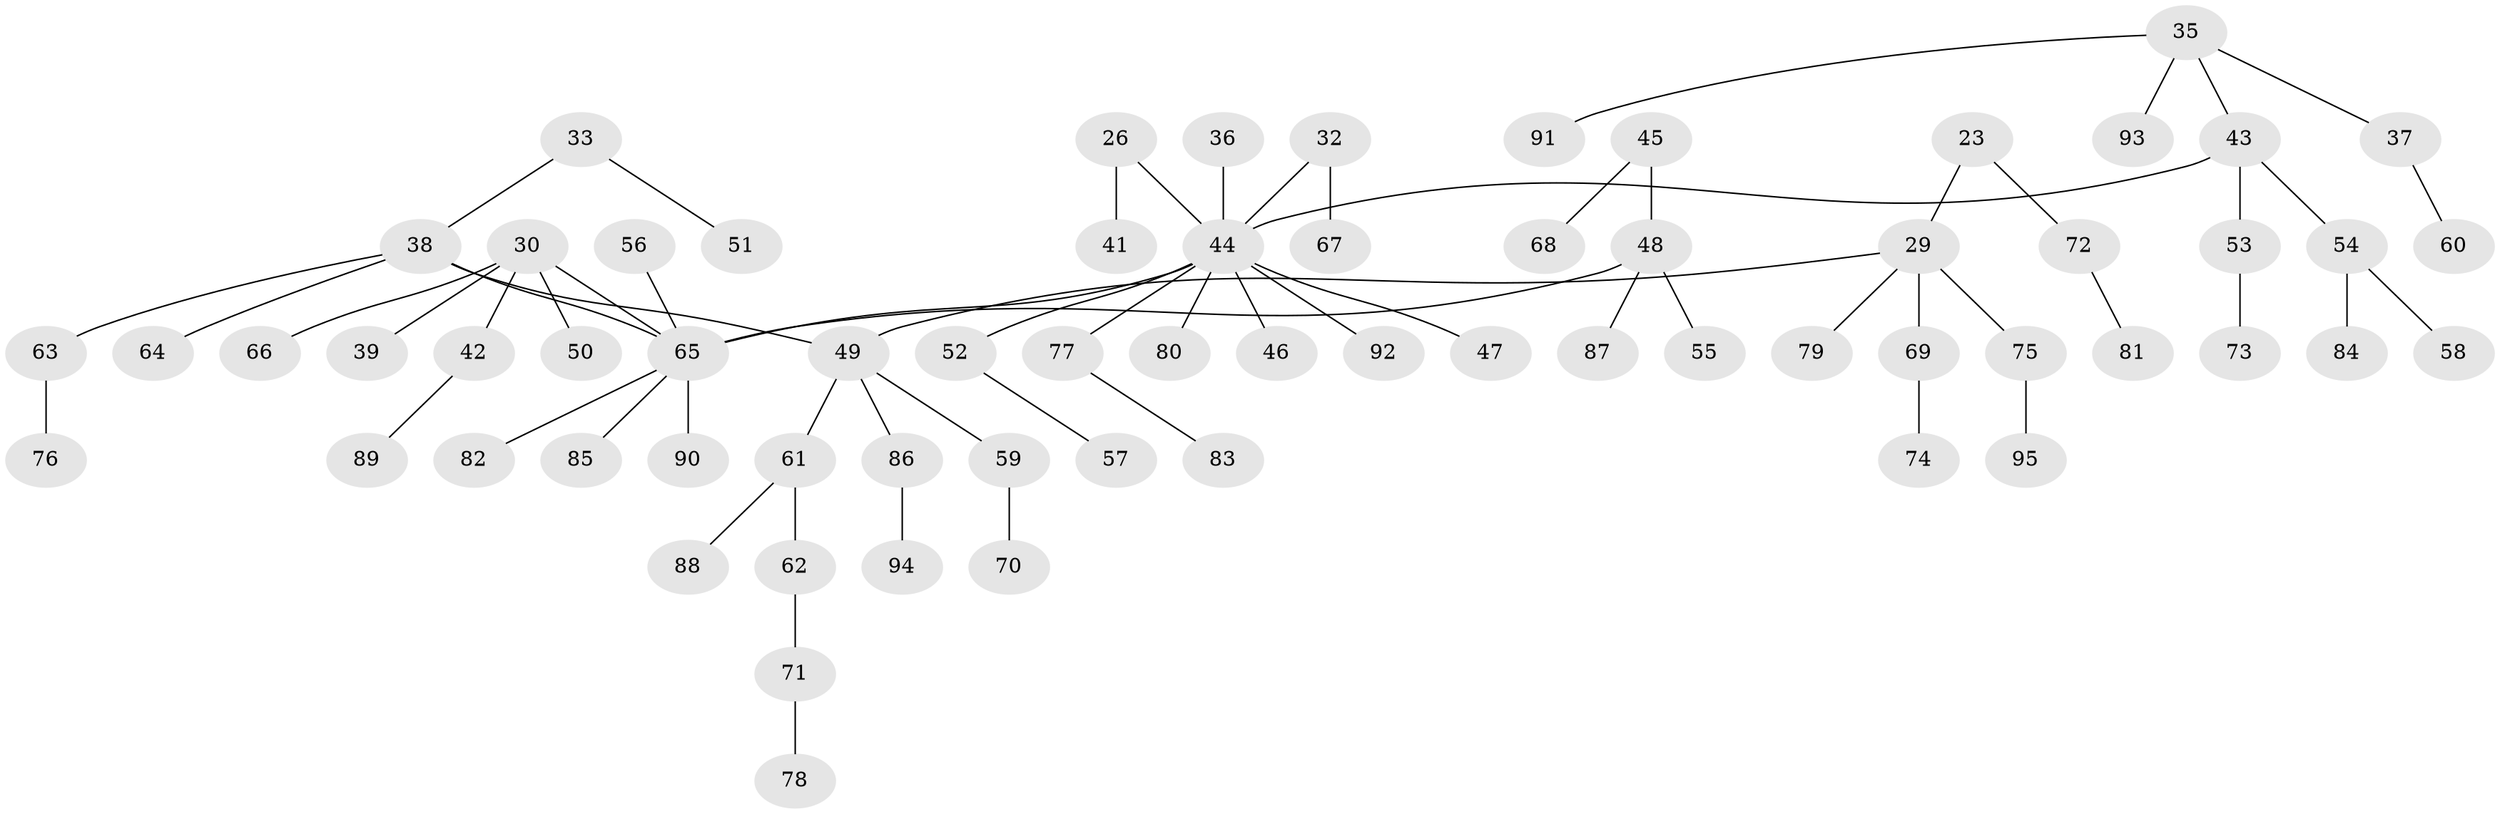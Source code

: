 // original degree distribution, {3: 0.1368421052631579, 4: 0.07368421052631578, 7: 0.010526315789473684, 5: 0.021052631578947368, 8: 0.010526315789473684, 1: 0.4842105263157895, 2: 0.2631578947368421}
// Generated by graph-tools (version 1.1) at 2025/55/03/04/25 21:55:45]
// undirected, 66 vertices, 65 edges
graph export_dot {
graph [start="1"]
  node [color=gray90,style=filled];
  23;
  26;
  29 [super="+20"];
  30 [super="+28"];
  32;
  33;
  35;
  36;
  37;
  38 [super="+3+25"];
  39;
  41;
  42;
  43 [super="+31"];
  44 [super="+13+17+16+19"];
  45;
  46;
  47;
  48 [super="+27"];
  49 [super="+15+22"];
  50;
  51;
  52;
  53;
  54;
  55;
  56;
  57;
  58;
  59;
  60;
  61;
  62;
  63;
  64;
  65 [super="+6+34+40"];
  66;
  67;
  68;
  69;
  70;
  71;
  72;
  73;
  74;
  75;
  76;
  77;
  78;
  79;
  80;
  81;
  82;
  83;
  84;
  85;
  86;
  87;
  88;
  89;
  90;
  91;
  92;
  93;
  94;
  95;
  23 -- 72;
  23 -- 29;
  26 -- 41;
  26 -- 44;
  29 -- 69;
  29 -- 75;
  29 -- 49;
  29 -- 79;
  30 -- 42;
  30 -- 50;
  30 -- 66;
  30 -- 39;
  30 -- 65;
  32 -- 67;
  32 -- 44;
  33 -- 51;
  33 -- 38;
  35 -- 37;
  35 -- 91;
  35 -- 93;
  35 -- 43;
  36 -- 44;
  37 -- 60;
  38 -- 63;
  38 -- 49;
  38 -- 64;
  38 -- 65;
  42 -- 89;
  43 -- 53;
  43 -- 54;
  43 -- 44;
  44 -- 52;
  44 -- 47;
  44 -- 77;
  44 -- 46;
  44 -- 80;
  44 -- 92;
  44 -- 65;
  45 -- 68;
  45 -- 48;
  48 -- 65;
  48 -- 87;
  48 -- 55;
  49 -- 61;
  49 -- 59;
  49 -- 86;
  52 -- 57;
  53 -- 73;
  54 -- 58;
  54 -- 84;
  56 -- 65;
  59 -- 70;
  61 -- 62;
  61 -- 88;
  62 -- 71;
  63 -- 76;
  65 -- 90;
  65 -- 82;
  65 -- 85;
  69 -- 74;
  71 -- 78;
  72 -- 81;
  75 -- 95;
  77 -- 83;
  86 -- 94;
}
